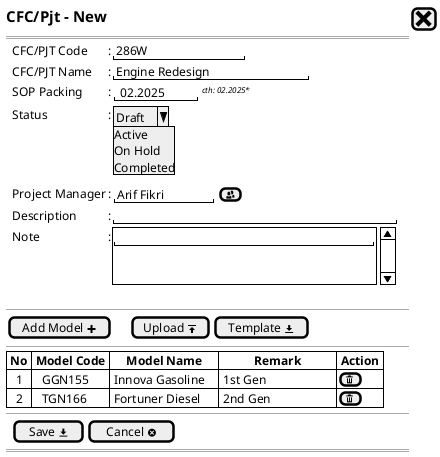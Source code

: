 @startsalt
{
  <size:15><b>CFC/Pjt - New|[<size:25><&x>]|*
  ==
  {
    .|CFC/PJT Code       |: |" 286W           "|*
    .|CFC/PJT Name       |: |" Engine Redesign        "|*
    .|SOP Packing        |: {" 02.2025  "| | <size:8><i>cth: 02.2025* }
    .|Status             |: |{| ^Draft^Active^On Hold^Completed^ }|*
    .
    .
    .
    .|Project Manager    |: {|" Arif Fikri "|[<&people>]|}*
    .|Description        |: |"                                   "|*
    .|Note               |: {SI|"                                "
    .
    .|}*
  }
  .
  --
  {
    [Add Model <&plus>]|.|.|.|[Upload <&data-transfer-upload>]| [Template <&data-transfer-download>]|*
  }
  --
  {#
    | <b>No | <b>Model Code |     <b>Model Name     |           <b>Remark           |<b> Action |*
    |    1  |    GGN155     | Innova Gasoline       | 1st Gen                       | [<&trash>]|*
    |    2  |    TGN166     | Fortuner Diesel       | 2nd Gen                       | [<&trash>]|*
  }
  --
  {
  .|[ Save <&data-transfer-download>] |  [Cancel <&circle-x> ]|*
  }
==
}
@endsalt
